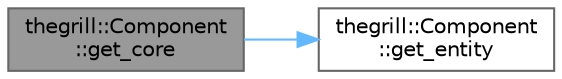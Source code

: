 digraph "thegrill::Component::get_core"
{
 // LATEX_PDF_SIZE
  bgcolor="transparent";
  edge [fontname=Helvetica,fontsize=10,labelfontname=Helvetica,labelfontsize=10];
  node [fontname=Helvetica,fontsize=10,shape=box,height=0.2,width=0.4];
  rankdir="LR";
  Node1 [id="Node000001",label="thegrill::Component\l::get_core",height=0.2,width=0.4,color="gray40", fillcolor="grey60", style="filled", fontcolor="black",tooltip=" "];
  Node1 -> Node2 [id="edge1_Node000001_Node000002",color="steelblue1",style="solid",tooltip=" "];
  Node2 [id="Node000002",label="thegrill::Component\l::get_entity",height=0.2,width=0.4,color="grey40", fillcolor="white", style="filled",URL="$structthegrill_1_1_component.html#acc754d2dc8e9915ebf5b5eb666409d51",tooltip=" "];
}
